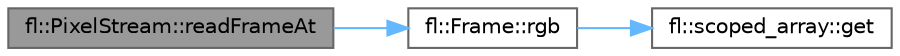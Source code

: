 digraph "fl::PixelStream::readFrameAt"
{
 // LATEX_PDF_SIZE
  bgcolor="transparent";
  edge [fontname=Helvetica,fontsize=10,labelfontname=Helvetica,labelfontsize=10];
  node [fontname=Helvetica,fontsize=10,shape=box,height=0.2,width=0.4];
  rankdir="LR";
  Node1 [id="Node000001",label="fl::PixelStream::readFrameAt",height=0.2,width=0.4,color="gray40", fillcolor="grey60", style="filled", fontcolor="black",tooltip=" "];
  Node1 -> Node2 [id="edge1_Node000001_Node000002",color="steelblue1",style="solid",tooltip=" "];
  Node2 [id="Node000002",label="fl::Frame::rgb",height=0.2,width=0.4,color="grey40", fillcolor="white", style="filled",URL="$d1/de0/classfl_1_1_frame.html#af87085697e2f19076fa6cd89d995501b",tooltip=" "];
  Node2 -> Node3 [id="edge2_Node000002_Node000003",color="steelblue1",style="solid",tooltip=" "];
  Node3 [id="Node000003",label="fl::scoped_array::get",height=0.2,width=0.4,color="grey40", fillcolor="white", style="filled",URL="$d3/d92/classfl_1_1scoped__array.html#ac726846a84175cb31ff545082729900c",tooltip=" "];
}
